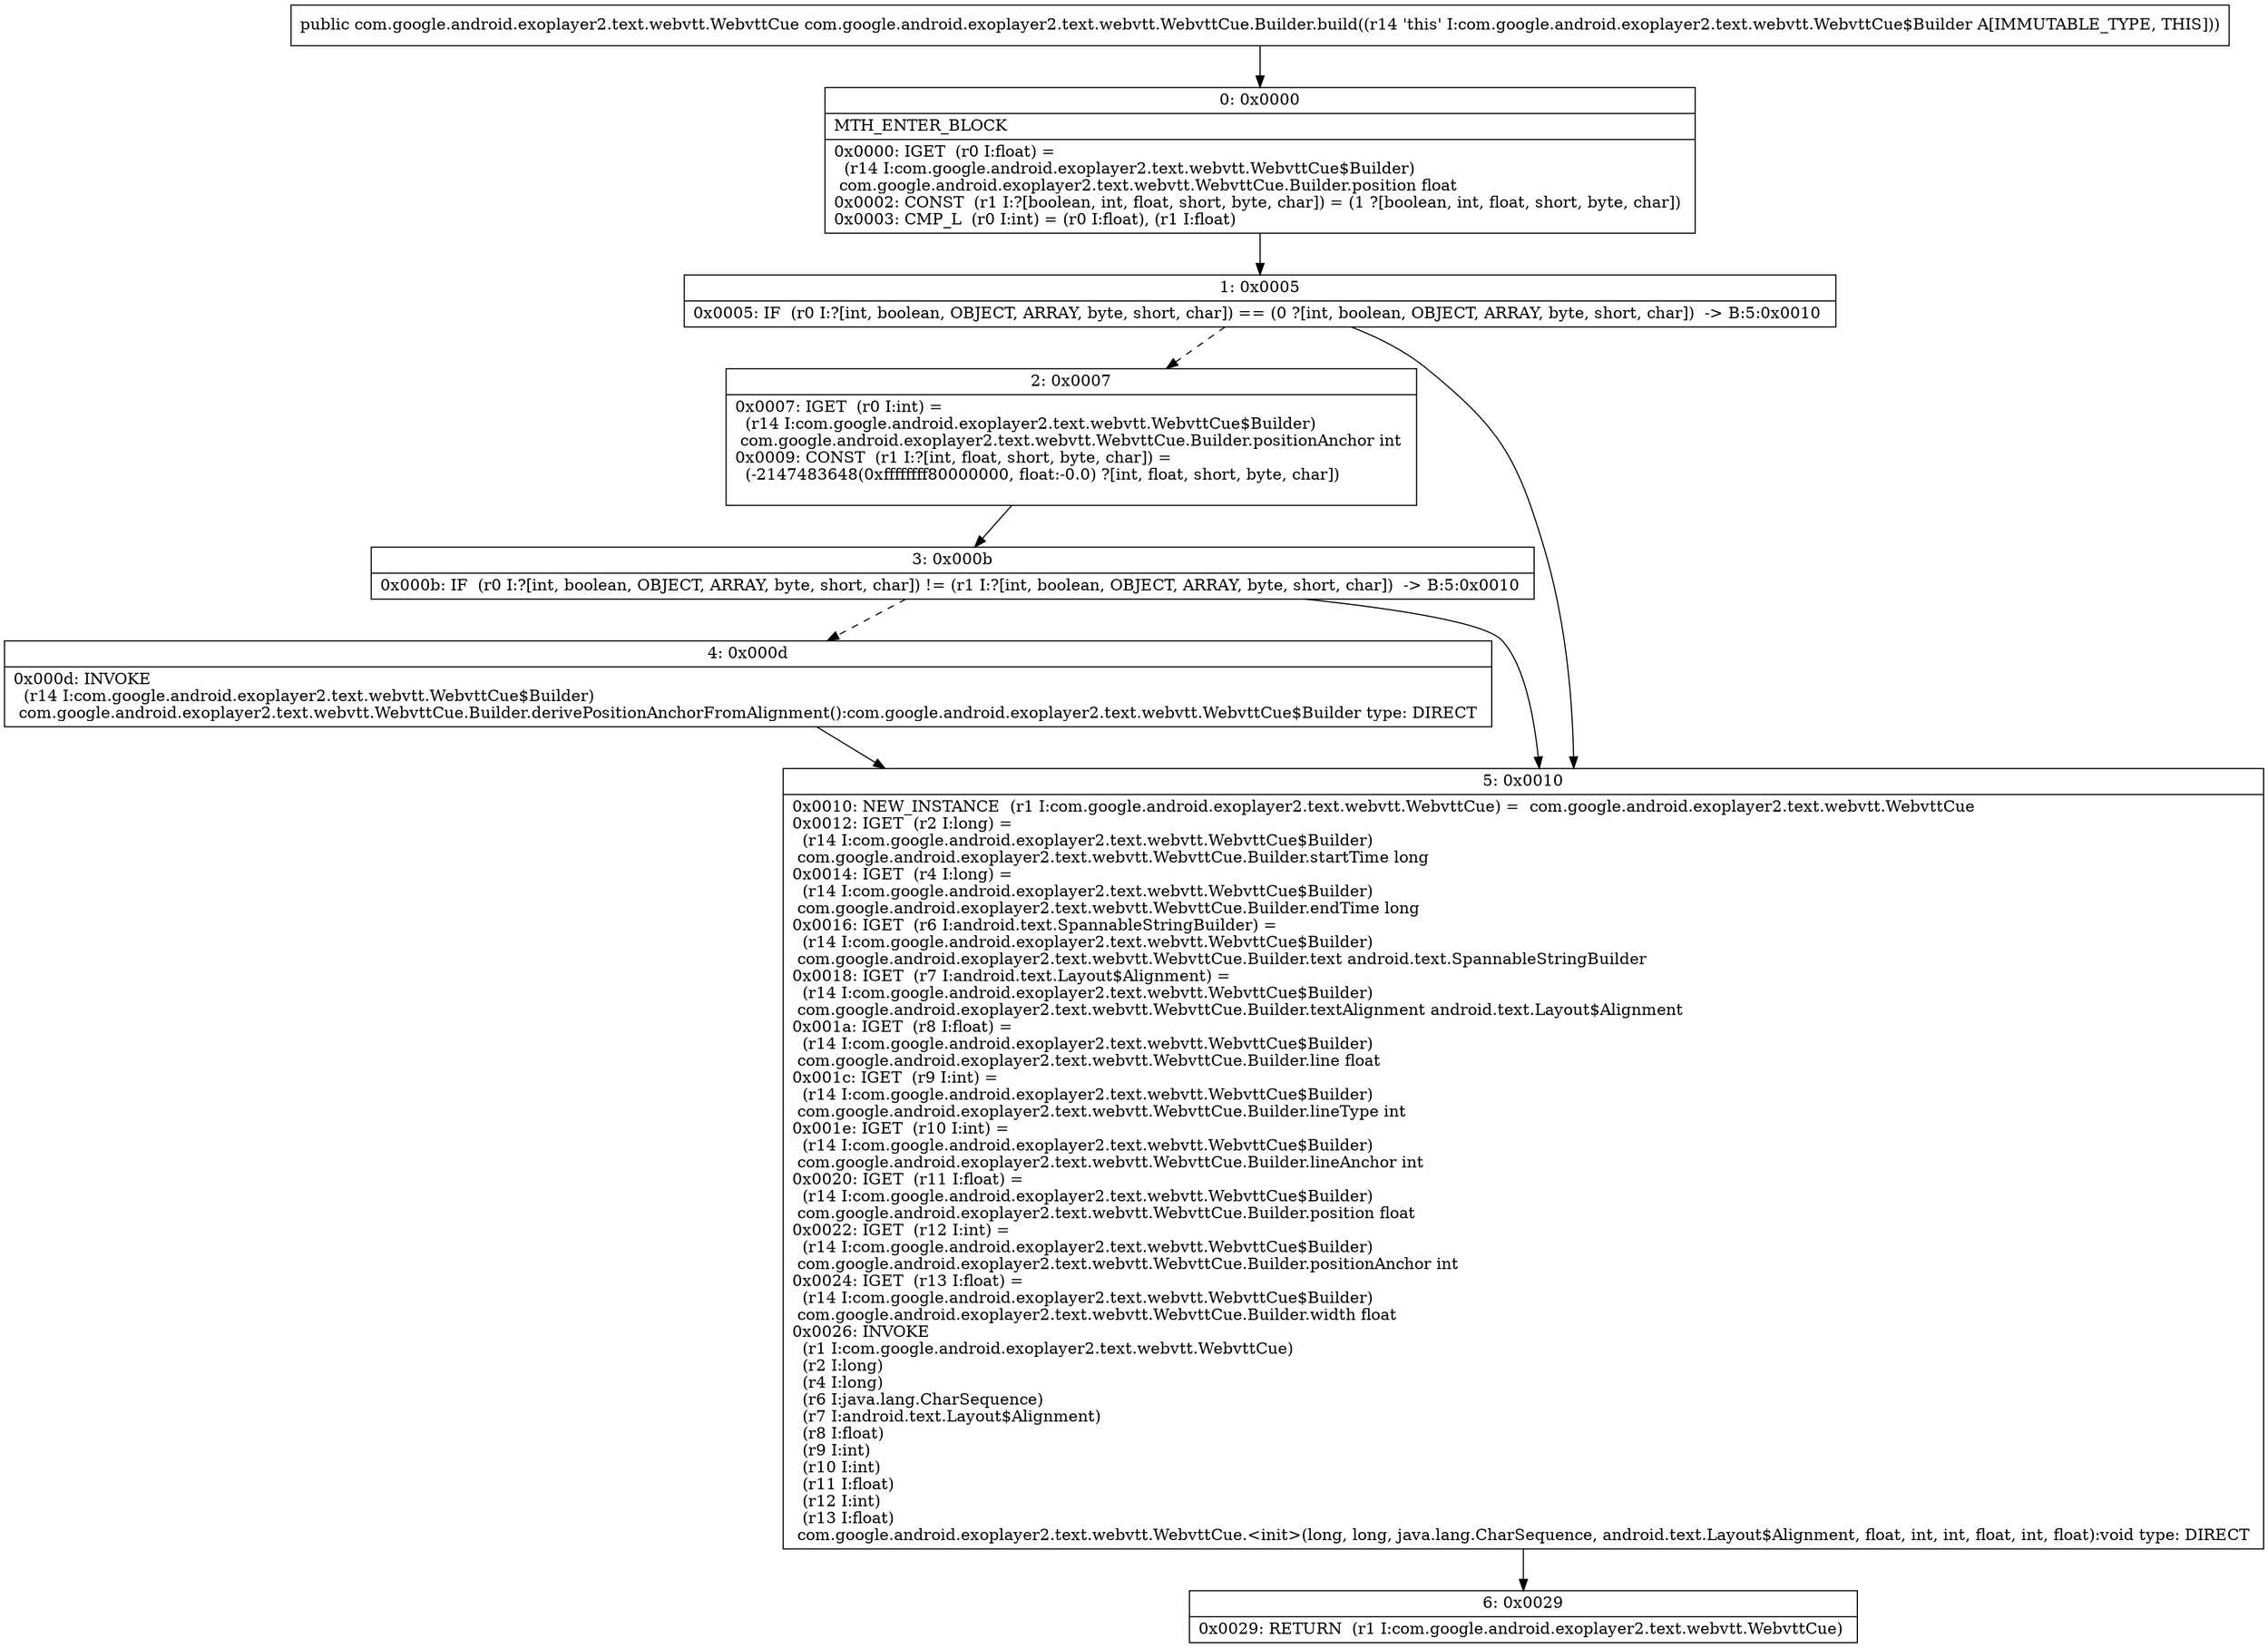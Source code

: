 digraph "CFG forcom.google.android.exoplayer2.text.webvtt.WebvttCue.Builder.build()Lcom\/google\/android\/exoplayer2\/text\/webvtt\/WebvttCue;" {
Node_0 [shape=record,label="{0\:\ 0x0000|MTH_ENTER_BLOCK\l|0x0000: IGET  (r0 I:float) = \l  (r14 I:com.google.android.exoplayer2.text.webvtt.WebvttCue$Builder)\l com.google.android.exoplayer2.text.webvtt.WebvttCue.Builder.position float \l0x0002: CONST  (r1 I:?[boolean, int, float, short, byte, char]) = (1 ?[boolean, int, float, short, byte, char]) \l0x0003: CMP_L  (r0 I:int) = (r0 I:float), (r1 I:float) \l}"];
Node_1 [shape=record,label="{1\:\ 0x0005|0x0005: IF  (r0 I:?[int, boolean, OBJECT, ARRAY, byte, short, char]) == (0 ?[int, boolean, OBJECT, ARRAY, byte, short, char])  \-\> B:5:0x0010 \l}"];
Node_2 [shape=record,label="{2\:\ 0x0007|0x0007: IGET  (r0 I:int) = \l  (r14 I:com.google.android.exoplayer2.text.webvtt.WebvttCue$Builder)\l com.google.android.exoplayer2.text.webvtt.WebvttCue.Builder.positionAnchor int \l0x0009: CONST  (r1 I:?[int, float, short, byte, char]) = \l  (\-2147483648(0xffffffff80000000, float:\-0.0) ?[int, float, short, byte, char])\l \l}"];
Node_3 [shape=record,label="{3\:\ 0x000b|0x000b: IF  (r0 I:?[int, boolean, OBJECT, ARRAY, byte, short, char]) != (r1 I:?[int, boolean, OBJECT, ARRAY, byte, short, char])  \-\> B:5:0x0010 \l}"];
Node_4 [shape=record,label="{4\:\ 0x000d|0x000d: INVOKE  \l  (r14 I:com.google.android.exoplayer2.text.webvtt.WebvttCue$Builder)\l com.google.android.exoplayer2.text.webvtt.WebvttCue.Builder.derivePositionAnchorFromAlignment():com.google.android.exoplayer2.text.webvtt.WebvttCue$Builder type: DIRECT \l}"];
Node_5 [shape=record,label="{5\:\ 0x0010|0x0010: NEW_INSTANCE  (r1 I:com.google.android.exoplayer2.text.webvtt.WebvttCue) =  com.google.android.exoplayer2.text.webvtt.WebvttCue \l0x0012: IGET  (r2 I:long) = \l  (r14 I:com.google.android.exoplayer2.text.webvtt.WebvttCue$Builder)\l com.google.android.exoplayer2.text.webvtt.WebvttCue.Builder.startTime long \l0x0014: IGET  (r4 I:long) = \l  (r14 I:com.google.android.exoplayer2.text.webvtt.WebvttCue$Builder)\l com.google.android.exoplayer2.text.webvtt.WebvttCue.Builder.endTime long \l0x0016: IGET  (r6 I:android.text.SpannableStringBuilder) = \l  (r14 I:com.google.android.exoplayer2.text.webvtt.WebvttCue$Builder)\l com.google.android.exoplayer2.text.webvtt.WebvttCue.Builder.text android.text.SpannableStringBuilder \l0x0018: IGET  (r7 I:android.text.Layout$Alignment) = \l  (r14 I:com.google.android.exoplayer2.text.webvtt.WebvttCue$Builder)\l com.google.android.exoplayer2.text.webvtt.WebvttCue.Builder.textAlignment android.text.Layout$Alignment \l0x001a: IGET  (r8 I:float) = \l  (r14 I:com.google.android.exoplayer2.text.webvtt.WebvttCue$Builder)\l com.google.android.exoplayer2.text.webvtt.WebvttCue.Builder.line float \l0x001c: IGET  (r9 I:int) = \l  (r14 I:com.google.android.exoplayer2.text.webvtt.WebvttCue$Builder)\l com.google.android.exoplayer2.text.webvtt.WebvttCue.Builder.lineType int \l0x001e: IGET  (r10 I:int) = \l  (r14 I:com.google.android.exoplayer2.text.webvtt.WebvttCue$Builder)\l com.google.android.exoplayer2.text.webvtt.WebvttCue.Builder.lineAnchor int \l0x0020: IGET  (r11 I:float) = \l  (r14 I:com.google.android.exoplayer2.text.webvtt.WebvttCue$Builder)\l com.google.android.exoplayer2.text.webvtt.WebvttCue.Builder.position float \l0x0022: IGET  (r12 I:int) = \l  (r14 I:com.google.android.exoplayer2.text.webvtt.WebvttCue$Builder)\l com.google.android.exoplayer2.text.webvtt.WebvttCue.Builder.positionAnchor int \l0x0024: IGET  (r13 I:float) = \l  (r14 I:com.google.android.exoplayer2.text.webvtt.WebvttCue$Builder)\l com.google.android.exoplayer2.text.webvtt.WebvttCue.Builder.width float \l0x0026: INVOKE  \l  (r1 I:com.google.android.exoplayer2.text.webvtt.WebvttCue)\l  (r2 I:long)\l  (r4 I:long)\l  (r6 I:java.lang.CharSequence)\l  (r7 I:android.text.Layout$Alignment)\l  (r8 I:float)\l  (r9 I:int)\l  (r10 I:int)\l  (r11 I:float)\l  (r12 I:int)\l  (r13 I:float)\l com.google.android.exoplayer2.text.webvtt.WebvttCue.\<init\>(long, long, java.lang.CharSequence, android.text.Layout$Alignment, float, int, int, float, int, float):void type: DIRECT \l}"];
Node_6 [shape=record,label="{6\:\ 0x0029|0x0029: RETURN  (r1 I:com.google.android.exoplayer2.text.webvtt.WebvttCue) \l}"];
MethodNode[shape=record,label="{public com.google.android.exoplayer2.text.webvtt.WebvttCue com.google.android.exoplayer2.text.webvtt.WebvttCue.Builder.build((r14 'this' I:com.google.android.exoplayer2.text.webvtt.WebvttCue$Builder A[IMMUTABLE_TYPE, THIS])) }"];
MethodNode -> Node_0;
Node_0 -> Node_1;
Node_1 -> Node_2[style=dashed];
Node_1 -> Node_5;
Node_2 -> Node_3;
Node_3 -> Node_4[style=dashed];
Node_3 -> Node_5;
Node_4 -> Node_5;
Node_5 -> Node_6;
}

